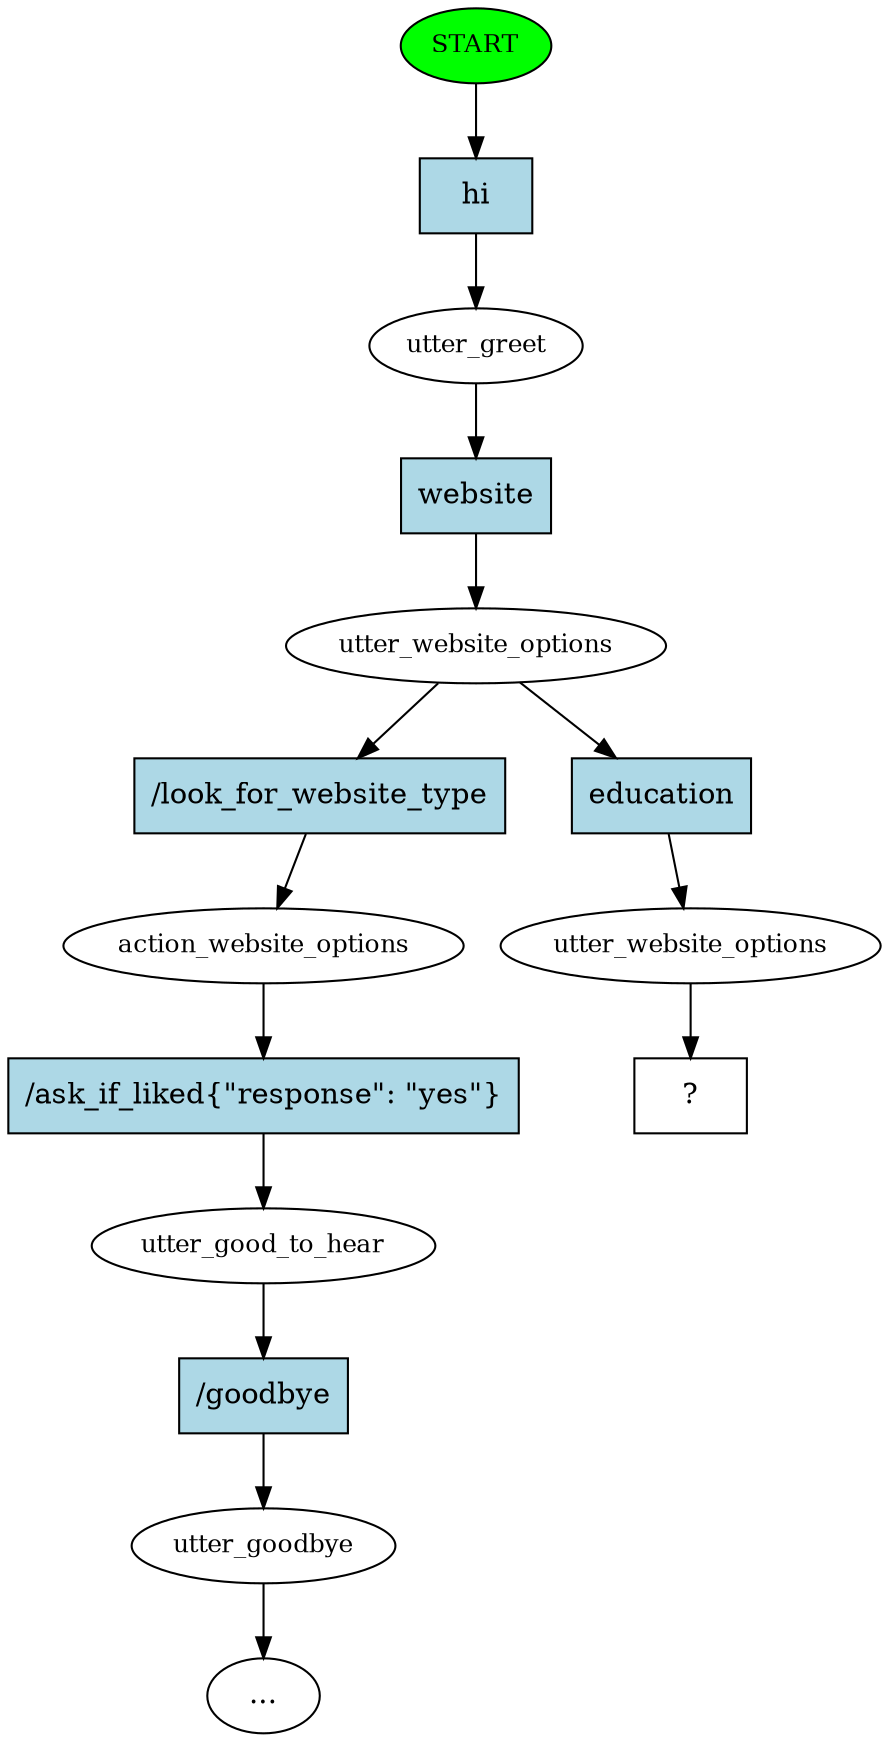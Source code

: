digraph  {
0 [class="start active", fillcolor=green, fontsize=12, label=START, style=filled];
1 [class=active, fontsize=12, label=utter_greet];
2 [class=active, fontsize=12, label=utter_website_options];
3 [class="", fontsize=12, label=action_website_options];
4 [class="", fontsize=12, label=utter_good_to_hear];
5 [class="", fontsize=12, label=utter_goodbye];
"-3" [class=ellipsis, label="..."];
8 [class=active, fontsize=12, label=utter_website_options];
9 [class="intent dashed active", label="  ?  ", shape=rect];
10 [class="intent active", fillcolor=lightblue, label=hi, shape=rect, style=filled];
11 [class="intent active", fillcolor=lightblue, label=website, shape=rect, style=filled];
12 [class=intent, fillcolor=lightblue, label="/look_for_website_type", shape=rect, style=filled];
13 [class="intent active", fillcolor=lightblue, label=education, shape=rect, style=filled];
14 [class=intent, fillcolor=lightblue, label="/ask_if_liked{\"response\": \"yes\"}", shape=rect, style=filled];
15 [class=intent, fillcolor=lightblue, label="/goodbye", shape=rect, style=filled];
0 -> 10  [class=active, key=0];
1 -> 11  [class=active, key=0];
2 -> 12  [class="", key=0];
2 -> 13  [class=active, key=0];
3 -> 14  [class="", key=0];
4 -> 15  [class="", key=0];
5 -> "-3"  [class="", key=NONE, label=""];
8 -> 9  [class=active, key=NONE, label=""];
10 -> 1  [class=active, key=0];
11 -> 2  [class=active, key=0];
12 -> 3  [class="", key=0];
13 -> 8  [class=active, key=0];
14 -> 4  [class="", key=0];
15 -> 5  [class="", key=0];
}
